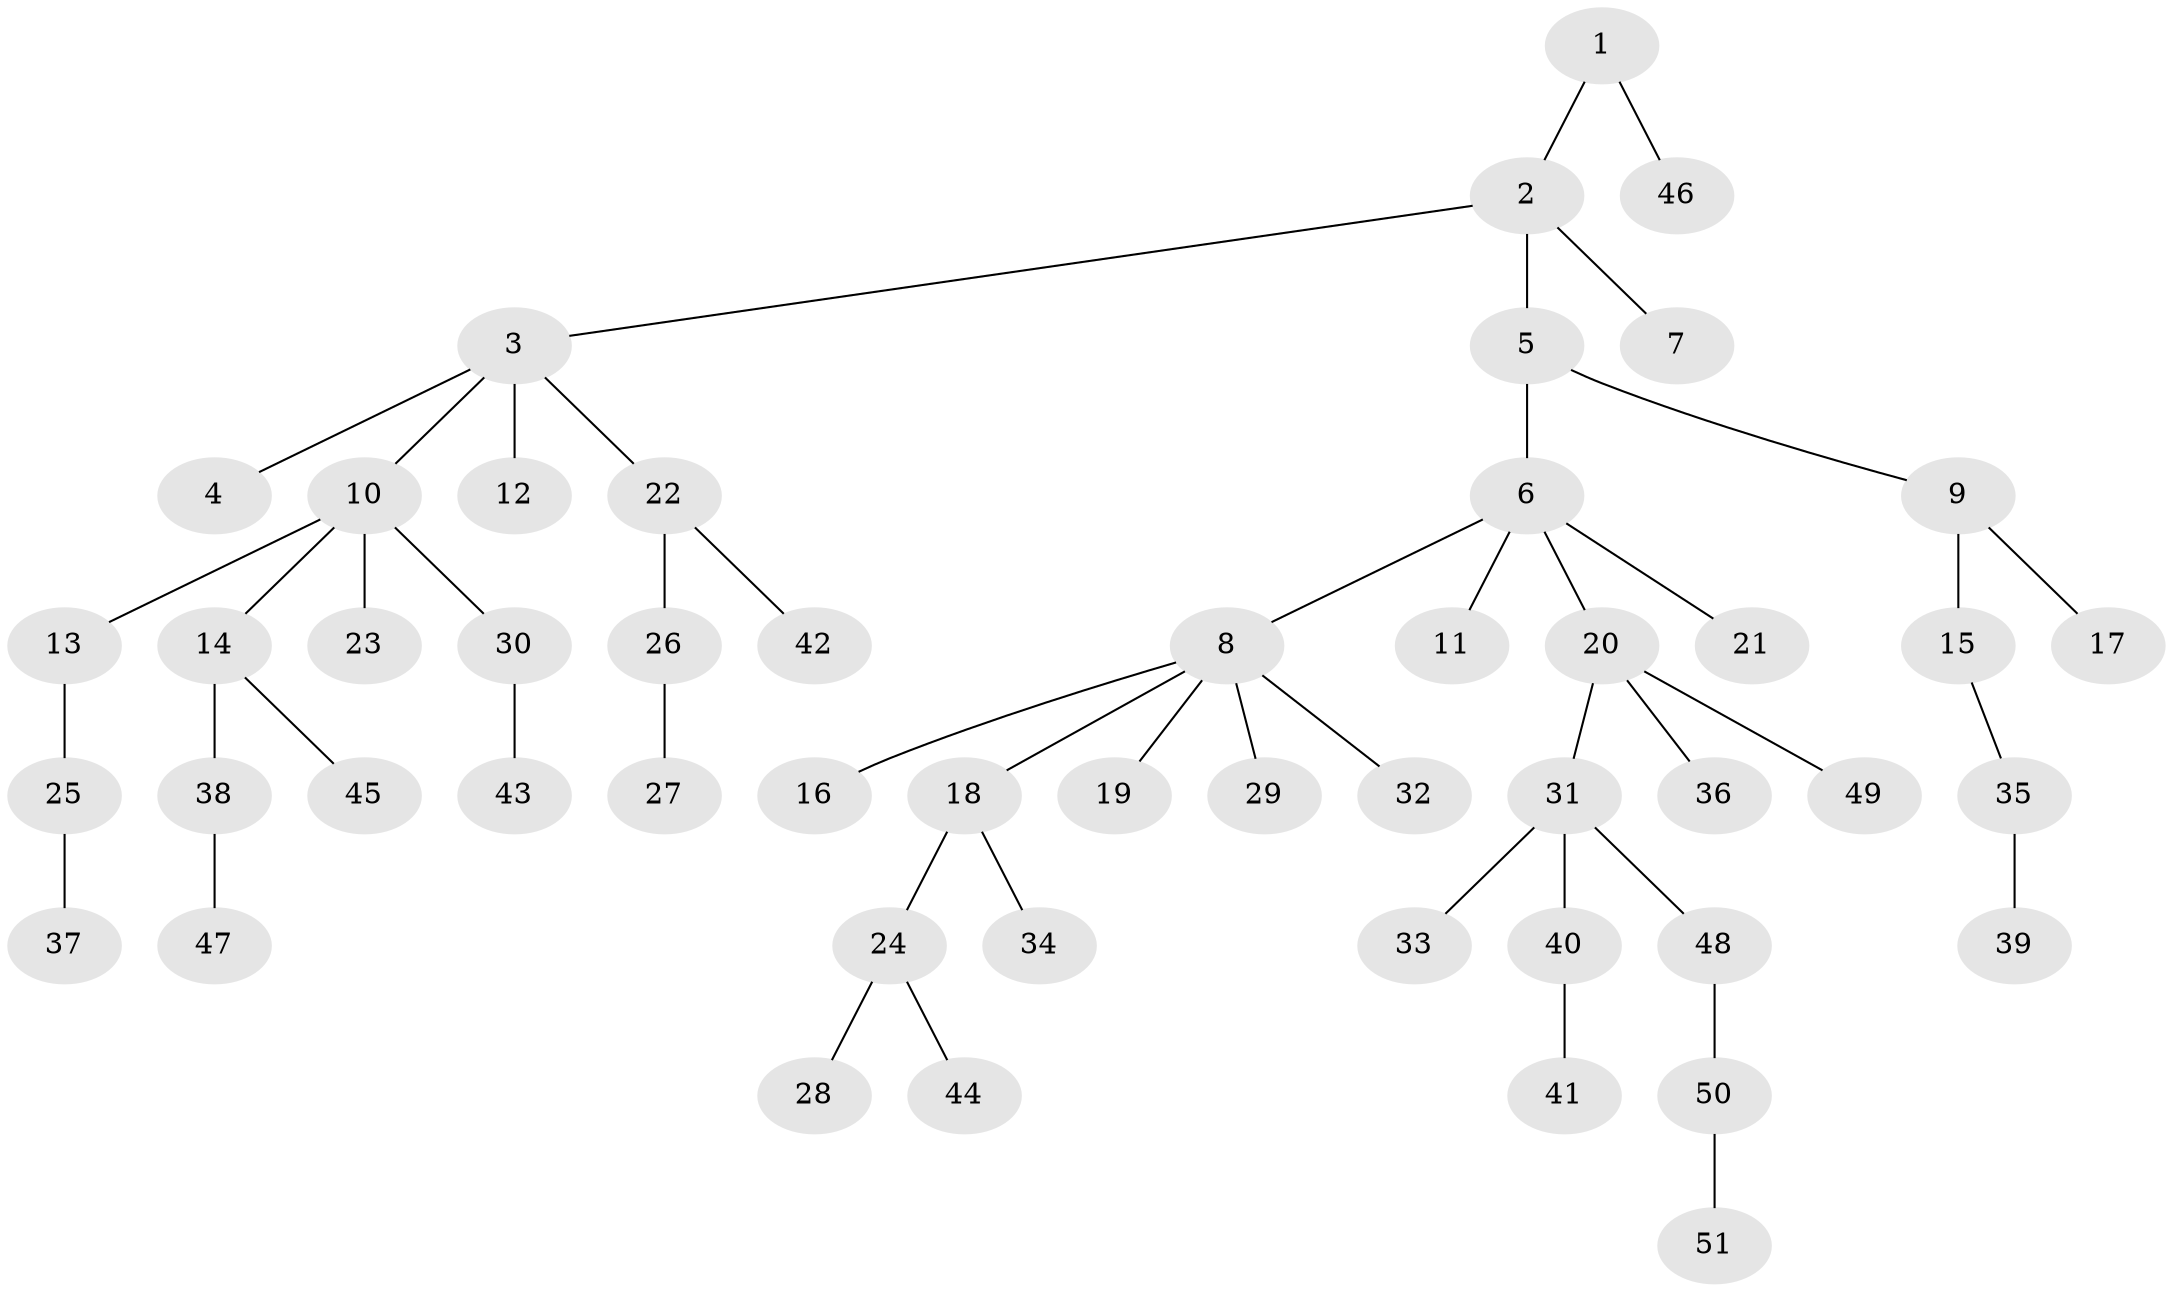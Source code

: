 // coarse degree distribution, {2: 0.375, 3: 0.25, 1: 0.375}
// Generated by graph-tools (version 1.1) at 2025/51/03/04/25 22:51:41]
// undirected, 51 vertices, 50 edges
graph export_dot {
  node [color=gray90,style=filled];
  1;
  2;
  3;
  4;
  5;
  6;
  7;
  8;
  9;
  10;
  11;
  12;
  13;
  14;
  15;
  16;
  17;
  18;
  19;
  20;
  21;
  22;
  23;
  24;
  25;
  26;
  27;
  28;
  29;
  30;
  31;
  32;
  33;
  34;
  35;
  36;
  37;
  38;
  39;
  40;
  41;
  42;
  43;
  44;
  45;
  46;
  47;
  48;
  49;
  50;
  51;
  1 -- 2;
  1 -- 46;
  2 -- 3;
  2 -- 5;
  2 -- 7;
  3 -- 4;
  3 -- 10;
  3 -- 12;
  3 -- 22;
  5 -- 6;
  5 -- 9;
  6 -- 8;
  6 -- 11;
  6 -- 20;
  6 -- 21;
  8 -- 16;
  8 -- 18;
  8 -- 19;
  8 -- 29;
  8 -- 32;
  9 -- 15;
  9 -- 17;
  10 -- 13;
  10 -- 14;
  10 -- 23;
  10 -- 30;
  13 -- 25;
  14 -- 38;
  14 -- 45;
  15 -- 35;
  18 -- 24;
  18 -- 34;
  20 -- 31;
  20 -- 36;
  20 -- 49;
  22 -- 26;
  22 -- 42;
  24 -- 28;
  24 -- 44;
  25 -- 37;
  26 -- 27;
  30 -- 43;
  31 -- 33;
  31 -- 40;
  31 -- 48;
  35 -- 39;
  38 -- 47;
  40 -- 41;
  48 -- 50;
  50 -- 51;
}
